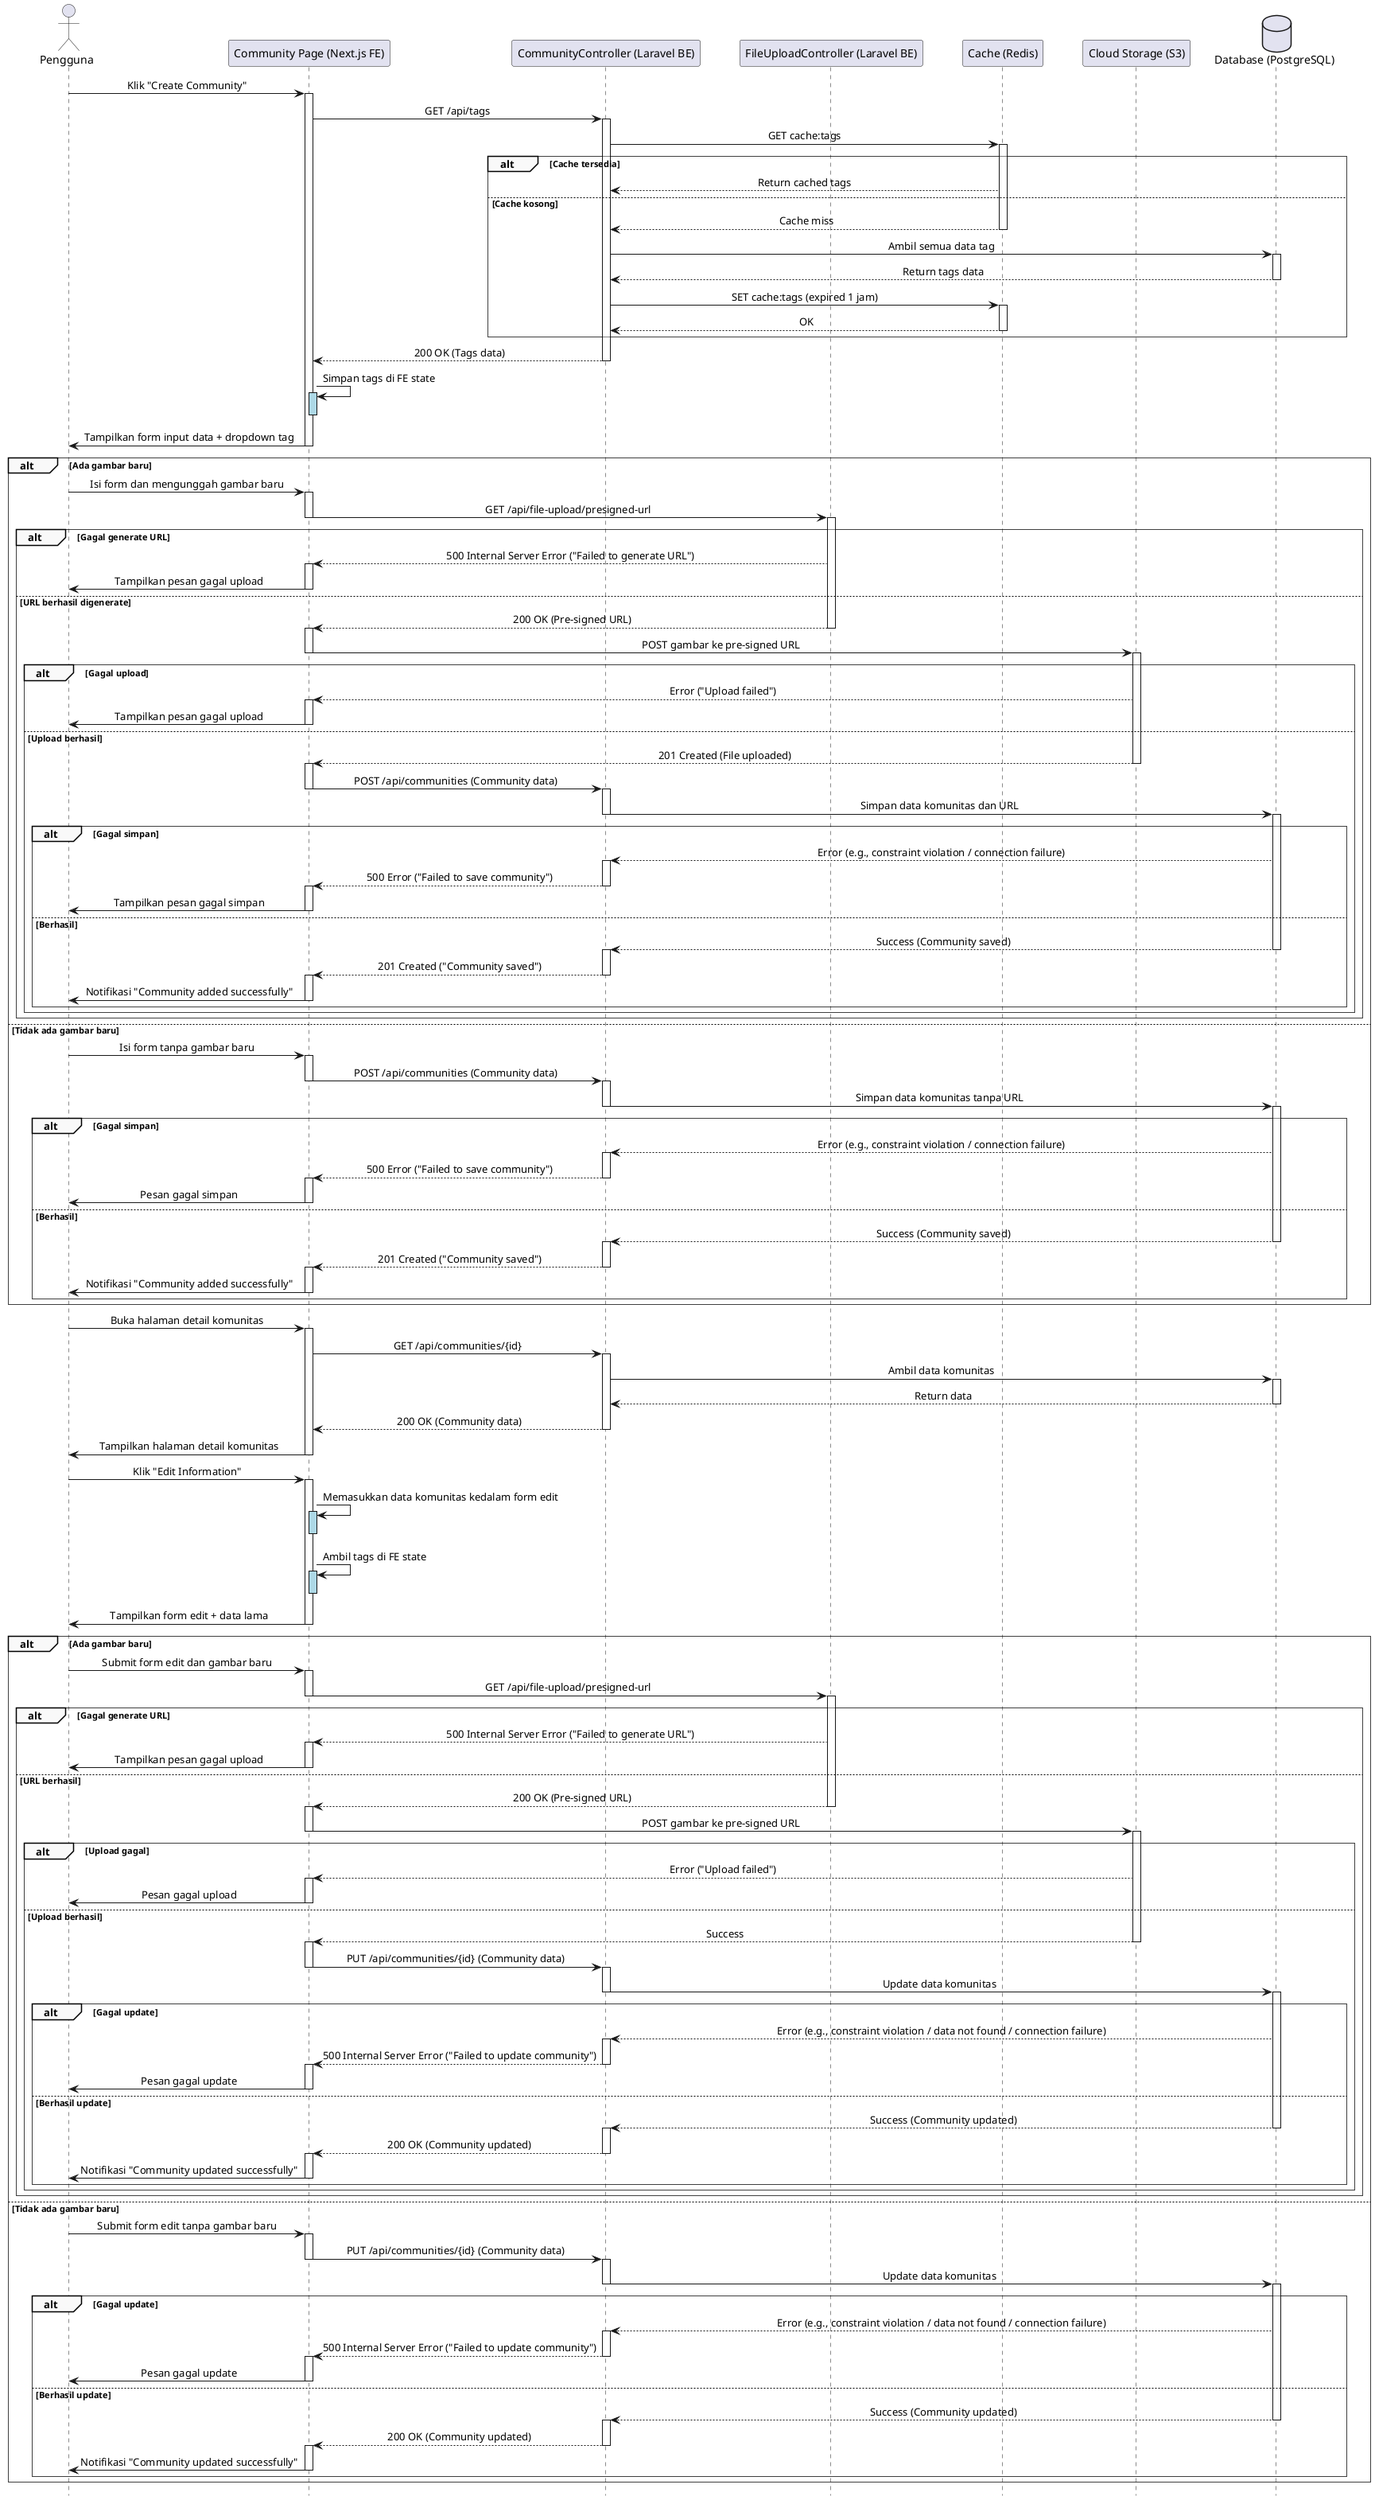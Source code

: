 @startuml
' === Styling ===
skinparam sequence {
    LifelineFooterStrategy none
    MessageAlign center
    ArrowThickness 1
    ParticipantPadding 20
    GroupBorderThickness 0.5
    GroupBackgroundColor #F9F9F9
}
hide footbox

' === Participants ===
actor "Pengguna" as Provider
participant "Community Page (Next.js FE)" as FE
participant "CommunityController (Laravel BE)" as BE
participant "FileUploadController (Laravel BE)" as FileBE
participant "Cache (Redis)" as Redis
participant "Cloud Storage (S3)" as Storage
database "Database (PostgreSQL)" as DB


'== A. Membuka Form Tambah Komunitas ==
Provider -> FE: Klik "Create Community"
activate FE
FE -> BE: GET /api/tags
activate BE
BE -> Redis: GET cache:tags
activate Redis

alt Cache tersedia
    Redis --> BE: Return cached tags
else Cache kosong
    Redis --> BE: Cache miss
    deactivate Redis
    BE -> DB: Ambil semua data tag
    activate DB
    DB --> BE: Return tags data
    deactivate DB
    BE -> Redis: SET cache:tags (expired 1 jam)
    activate Redis
    Redis --> BE: OK
    deactivate Redis
end
BE --> FE: 200 OK (Tags data)
deactivate BE
FE -> FE: Simpan tags di FE state
activate FE #LightBlue
deactivate FE #LightBlue

FE -> Provider: Tampilkan form input data + dropdown tag
deactivate FE


'== B. Penambahan Komunitas ==
alt Ada gambar baru
Provider -> FE: Isi form dan mengunggah gambar baru
activate FE
    FE -> FileBE: GET /api/file-upload/presigned-url
    deactivate FE
    activate FileBE

    alt Gagal generate URL
        FileBE --> FE: 500 Internal Server Error ("Failed to generate URL")
        activate FE
        FE -> Provider: Tampilkan pesan gagal upload
        deactivate FE
    else URL berhasil digenerate
        FileBE --> FE: 200 OK (Pre-signed URL)
        deactivate FileBE
        activate FE

        FE -> Storage: POST gambar ke pre-signed URL
        deactivate FE
        activate Storage

        alt Gagal upload
            Storage --> FE: Error ("Upload failed")
            activate FE
            FE -> Provider: Tampilkan pesan gagal upload
            deactivate FE
        else Upload berhasil
            Storage --> FE: 201 Created (File uploaded)
            deactivate Storage
            activate FE
            FE -> BE: POST /api/communities (Community data)
            deactivate FE
            activate BE
            BE -> DB: Simpan data komunitas dan URL
            deactivate BE
            activate DB

            alt Gagal simpan
                DB --> BE: Error (e.g., constraint violation / connection failure)
                activate BE
                BE --> FE: 500 Error ("Failed to save community")
                deactivate BE
                activate FE
                FE -> Provider: Tampilkan pesan gagal simpan
                deactivate FE
            else Berhasil
                DB --> BE: Success (Community saved)
                deactivate DB
                activate BE

                BE --> FE: 201 Created ("Community saved")
                deactivate BE
                activate FE
                FE -> Provider: Notifikasi "Community added successfully"
                deactivate FE
            end
        end
    end
else Tidak ada gambar baru
    Provider -> FE: Isi form tanpa gambar baru
    activate FE
    FE -> BE: POST /api/communities (Community data)
    deactivate FE
    activate BE
    BE -> DB: Simpan data komunitas tanpa URL
    deactivate BE
    activate DB

    alt Gagal simpan
        DB --> BE: Error (e.g., constraint violation / connection failure)
        activate BE
        BE --> FE: 500 Error ("Failed to save community")
        deactivate BE
        activate FE
        FE -> Provider: Pesan gagal simpan
        deactivate FE
    else Berhasil
        DB --> BE: Success (Community saved)
        deactivate DB
        activate BE
        BE --> FE: 201 Created ("Community saved")
        deactivate BE
        activate FE
        FE -> Provider: Notifikasi "Community added successfully"
        deactivate FE
    end
end
deactivate FE


'== C. Pengeditan Komunitas ==
Provider -> FE: Buka halaman detail komunitas
activate FE
FE -> BE: GET /api/communities/{id}
activate BE
BE -> DB: Ambil data komunitas
activate DB
DB --> BE: Return data
deactivate DB
BE --> FE: 200 OK (Community data)
deactivate BE
FE -> Provider: Tampilkan halaman detail komunitas
deactivate FE


'== D. Edit dan Simpan Perubahan ==
Provider -> FE: Klik "Edit Information"
activate FE
'Provider -> FE: Klik "Edit Information"
'activate FE
'FE -> BE: GET /api/tags
'activate BE
'BE -> Redis: GET cache:tags
'activate Redis
'
'alt Cache tersedia
'    Redis --> BE: Return cached tags
'else Cache kosong
'    Redis --> BE: Cache miss
'    deactivate Redis
'    BE -> DB: Ambil semua data tag
'    activate DB
'    DB --> BE: Return tags data
'    deactivate DB
'    BE -> Redis: SET cache:tags (expired 1 jam)
'    activate Redis
'    Redis --> BE: OK
'    deactivate Redis
'end
'BE --> FE: 200 OK (Tags data)
'
'deactivate BE
'FE -> FE: Simpan tags di FE state
'activate FE #LightBlue
'deactivate FE #LightBlue
FE -> FE: Memasukkan data komunitas kedalam form edit
activate FE #LightBlue
deactivate FE #LightBlue
FE -> FE: Ambil tags di FE state
activate FE #LightBlue
deactivate FE #LightBlue
FE -> Provider: Tampilkan form edit + data lama
deactivate FE


'== E. Menyimpan Perubahan ==


alt Ada gambar baru
    Provider -> FE: Submit form edit dan gambar baru
    activate FE
    FE -> FileBE: GET /api/file-upload/presigned-url
    deactivate FE
    activate FileBE

    alt Gagal generate URL
        FileBE --> FE: 500 Internal Server Error ("Failed to generate URL")
        activate FE
        FE -> Provider: Tampilkan pesan gagal upload
        deactivate FE
    else URL berhasil
        FileBE --> FE: 200 OK (Pre-signed URL)
        deactivate FileBE
        activate FE
        FE -> Storage: POST gambar ke pre-signed URL
        deactivate FE
        activate Storage

        alt Upload gagal
            Storage --> FE: Error ("Upload failed")
            activate FE
            FE -> Provider: Pesan gagal upload
            deactivate FE
        else Upload berhasil
            Storage --> FE: Success
            deactivate Storage
            activate FE
            FE -> BE: PUT /api/communities/{id} (Community data)
            deactivate FE
            activate BE
            BE -> DB: Update data komunitas
            deactivate BE
            activate DB

            alt Gagal update
                DB --> BE: Error (e.g., constraint violation / data not found / connection failure)
                activate BE
                BE --> FE: 500 Internal Server Error ("Failed to update community")
                deactivate BE
                activate FE
                FE -> Provider: Pesan gagal update
                deactivate FE
            else Berhasil update
                DB --> BE: Success (Community updated)
                deactivate DB
                activate BE
                BE --> FE: 200 OK (Community updated)
                deactivate BE
                activate FE
                FE -> Provider: Notifikasi "Community updated successfully"
                deactivate FE
            end
        end
    end
else Tidak ada gambar baru
    Provider -> FE: Submit form edit tanpa gambar baru
    activate FE
    FE -> BE: PUT /api/communities/{id} (Community data)
    deactivate FE
    activate BE
    BE -> DB: Update data komunitas
    deactivate BE
    activate DB

    alt Gagal update
        DB --> BE: Error (e.g., constraint violation / data not found / connection failure)
        activate BE
        BE --> FE: 500 Internal Server Error ("Failed to update community")
        deactivate BE
        activate FE
        FE -> Provider: Pesan gagal update
        deactivate FE
    else Berhasil update
        DB --> BE: Success (Community updated)
        deactivate DB
        activate BE
        BE --> FE: 200 OK (Community updated)
        deactivate BE
        activate FE
        FE -> Provider: Notifikasi "Community updated successfully"
        deactivate FE
    end
end
deactivate FE

@enduml

